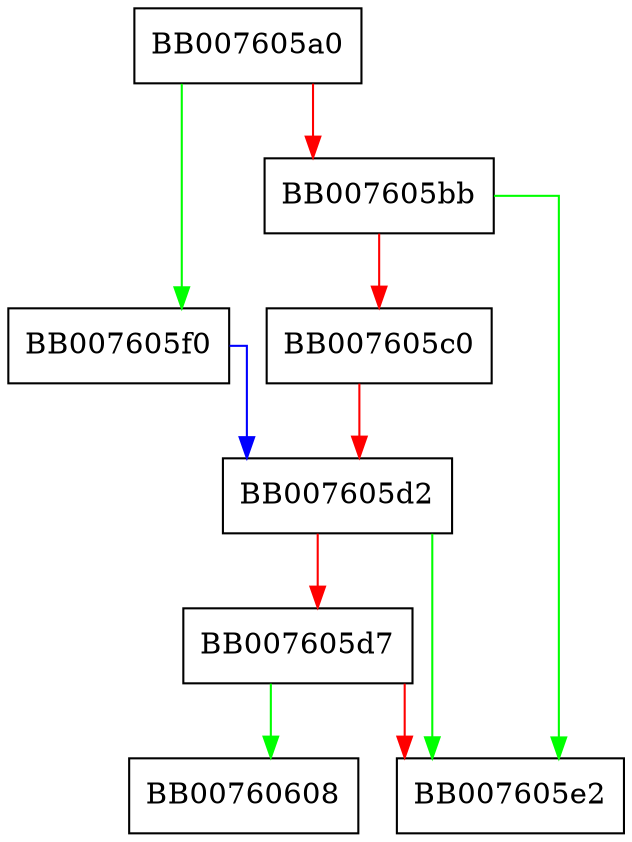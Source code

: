 digraph get_dh_dsa_payload_g {
  node [shape="box"];
  graph [splines=ortho];
  BB007605a0 -> BB007605f0 [color="green"];
  BB007605a0 -> BB007605bb [color="red"];
  BB007605bb -> BB007605e2 [color="green"];
  BB007605bb -> BB007605c0 [color="red"];
  BB007605c0 -> BB007605d2 [color="red"];
  BB007605d2 -> BB007605e2 [color="green"];
  BB007605d2 -> BB007605d7 [color="red"];
  BB007605d7 -> BB00760608 [color="green"];
  BB007605d7 -> BB007605e2 [color="red"];
  BB007605f0 -> BB007605d2 [color="blue"];
}